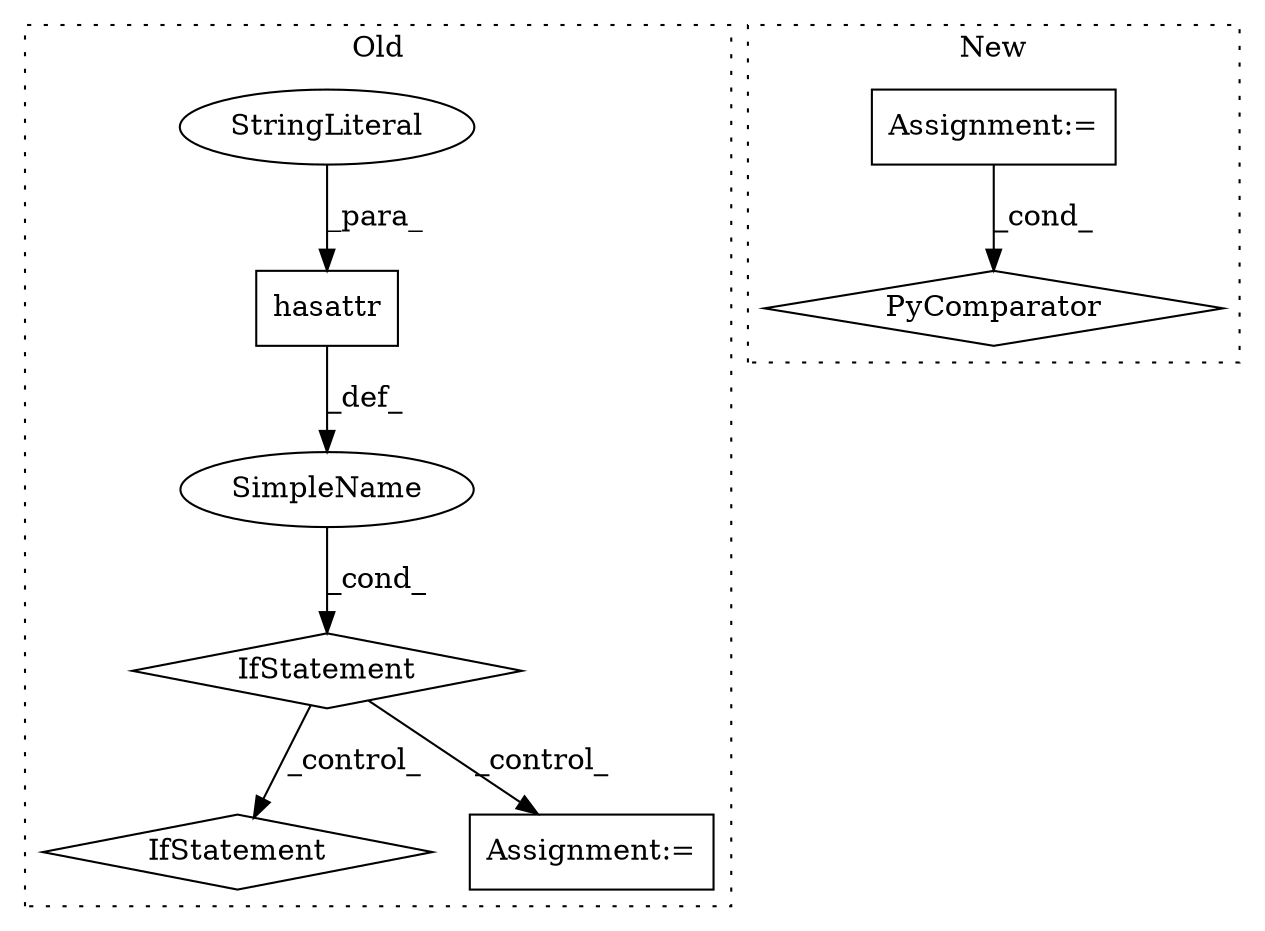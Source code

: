 digraph G {
subgraph cluster0 {
1 [label="hasattr" a="32" s="1641,1665" l="8,1" shape="box"];
3 [label="StringLiteral" a="45" s="1654" l="11" shape="ellipse"];
5 [label="IfStatement" a="25" s="1636,1688" l="4,2" shape="diamond"];
6 [label="SimpleName" a="42" s="" l="" shape="ellipse"];
7 [label="IfStatement" a="25" s="1933,1953" l="4,2" shape="diamond"];
8 [label="Assignment:=" a="7" s="1886" l="37" shape="box"];
label = "Old";
style="dotted";
}
subgraph cluster1 {
2 [label="PyComparator" a="113" s="1635" l="26" shape="diamond"];
4 [label="Assignment:=" a="7" s="1514" l="1" shape="box"];
label = "New";
style="dotted";
}
1 -> 6 [label="_def_"];
3 -> 1 [label="_para_"];
4 -> 2 [label="_cond_"];
5 -> 7 [label="_control_"];
5 -> 8 [label="_control_"];
6 -> 5 [label="_cond_"];
}